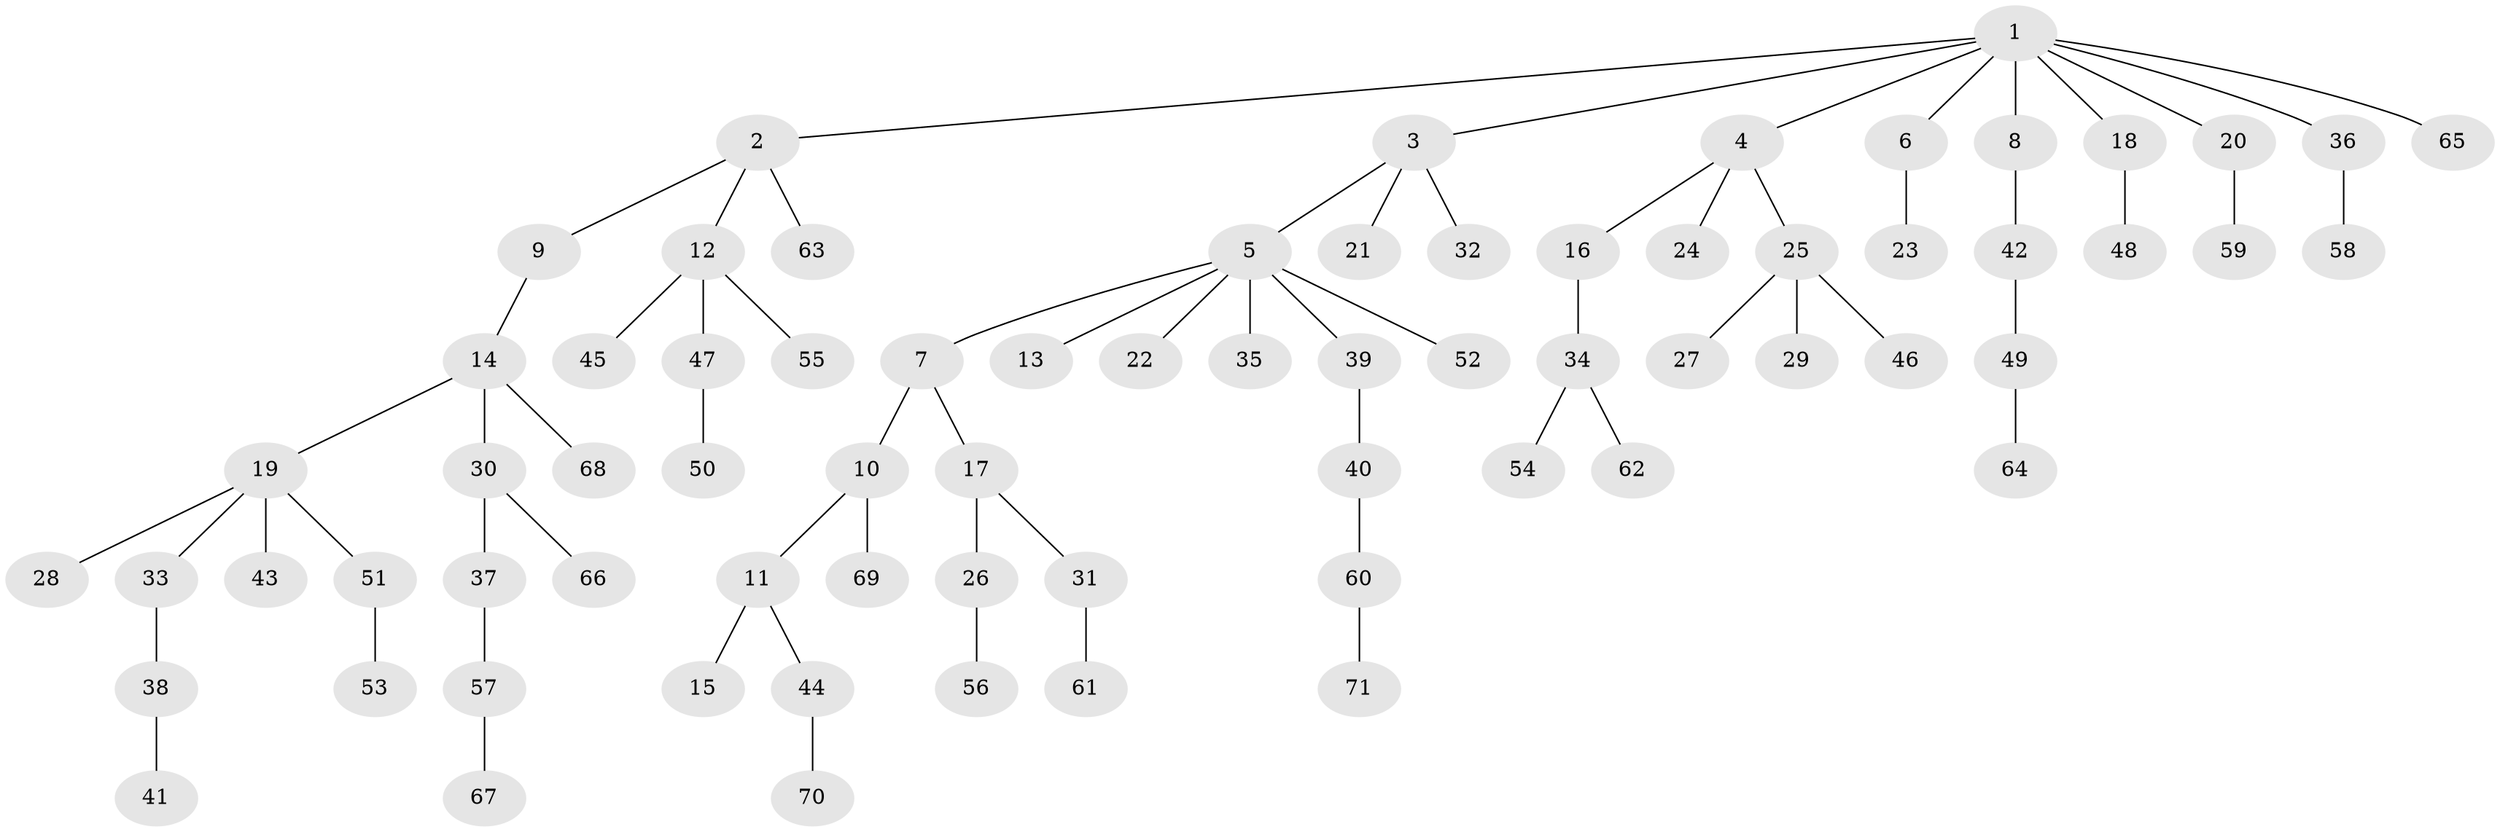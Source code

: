 // Generated by graph-tools (version 1.1) at 2025/36/03/09/25 02:36:53]
// undirected, 71 vertices, 70 edges
graph export_dot {
graph [start="1"]
  node [color=gray90,style=filled];
  1;
  2;
  3;
  4;
  5;
  6;
  7;
  8;
  9;
  10;
  11;
  12;
  13;
  14;
  15;
  16;
  17;
  18;
  19;
  20;
  21;
  22;
  23;
  24;
  25;
  26;
  27;
  28;
  29;
  30;
  31;
  32;
  33;
  34;
  35;
  36;
  37;
  38;
  39;
  40;
  41;
  42;
  43;
  44;
  45;
  46;
  47;
  48;
  49;
  50;
  51;
  52;
  53;
  54;
  55;
  56;
  57;
  58;
  59;
  60;
  61;
  62;
  63;
  64;
  65;
  66;
  67;
  68;
  69;
  70;
  71;
  1 -- 2;
  1 -- 3;
  1 -- 4;
  1 -- 6;
  1 -- 8;
  1 -- 18;
  1 -- 20;
  1 -- 36;
  1 -- 65;
  2 -- 9;
  2 -- 12;
  2 -- 63;
  3 -- 5;
  3 -- 21;
  3 -- 32;
  4 -- 16;
  4 -- 24;
  4 -- 25;
  5 -- 7;
  5 -- 13;
  5 -- 22;
  5 -- 35;
  5 -- 39;
  5 -- 52;
  6 -- 23;
  7 -- 10;
  7 -- 17;
  8 -- 42;
  9 -- 14;
  10 -- 11;
  10 -- 69;
  11 -- 15;
  11 -- 44;
  12 -- 45;
  12 -- 47;
  12 -- 55;
  14 -- 19;
  14 -- 30;
  14 -- 68;
  16 -- 34;
  17 -- 26;
  17 -- 31;
  18 -- 48;
  19 -- 28;
  19 -- 33;
  19 -- 43;
  19 -- 51;
  20 -- 59;
  25 -- 27;
  25 -- 29;
  25 -- 46;
  26 -- 56;
  30 -- 37;
  30 -- 66;
  31 -- 61;
  33 -- 38;
  34 -- 54;
  34 -- 62;
  36 -- 58;
  37 -- 57;
  38 -- 41;
  39 -- 40;
  40 -- 60;
  42 -- 49;
  44 -- 70;
  47 -- 50;
  49 -- 64;
  51 -- 53;
  57 -- 67;
  60 -- 71;
}
